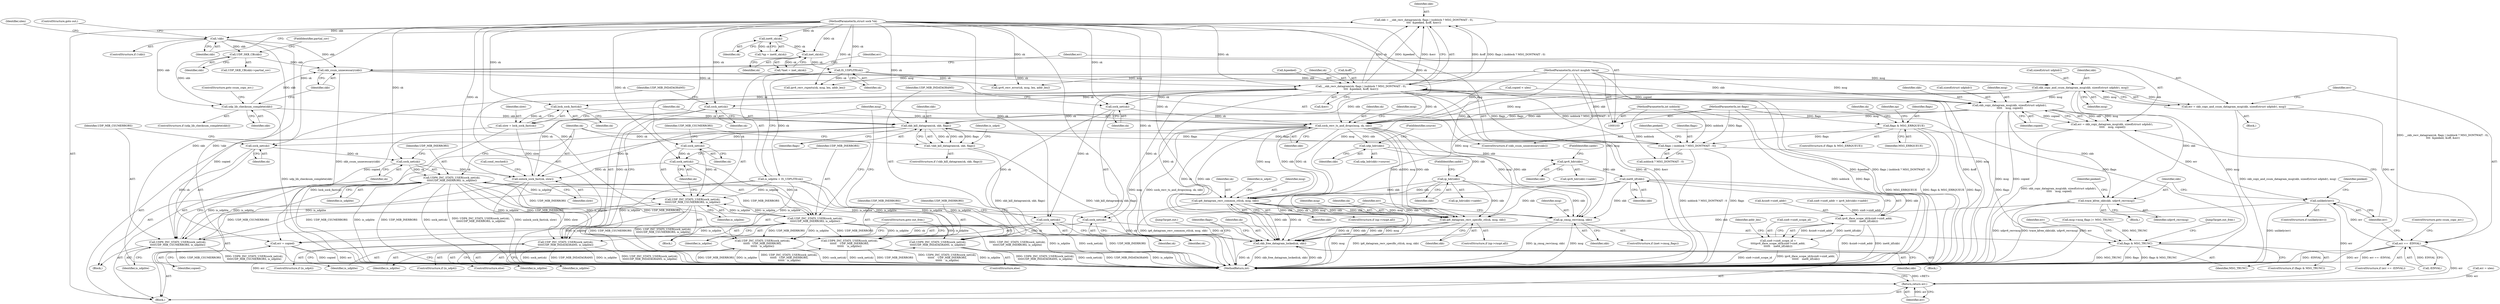 digraph "0_linux_197c949e7798fbf28cfadc69d9ca0c2abbf93191_0@API" {
"1000166" [label="(Call,skb = __skb_recv_datagram(sk, flags | (noblock ? MSG_DONTWAIT : 0),\n\t\t\t\t  &peeked, &off, &err))"];
"1000168" [label="(Call,__skb_recv_datagram(sk, flags | (noblock ? MSG_DONTWAIT : 0),\n\t\t\t\t  &peeked, &off, &err))"];
"1000466" [label="(Call,unlock_sock_fast(sk, slow))"];
"1000436" [label="(Call,skb_kill_datagram(sk, skb, flags))"];
"1000432" [label="(Call,lock_sock_fast(sk))"];
"1000104" [label="(MethodParameterIn,struct sock *sk)"];
"1000251" [label="(Call,skb_copy_and_csum_datagram_msg(skb, sizeof(struct udphdr), msg))"];
"1000237" [label="(Call,skb_csum_unnecessary(skb))"];
"1000183" [label="(Call,!skb)"];
"1000166" [label="(Call,skb = __skb_recv_datagram(sk, flags | (noblock ? MSG_DONTWAIT : 0),\n\t\t\t\t  &peeked, &off, &err))"];
"1000228" [label="(Call,UDP_SKB_CB(skb))"];
"1000233" [label="(Call,udp_lib_checksum_complete(skb))"];
"1000105" [label="(MethodParameterIn,struct msghdr *msg)"];
"1000170" [label="(Call,flags | (noblock ? MSG_DONTWAIT : 0))"];
"1000138" [label="(Call,flags & MSG_ERRQUEUE)"];
"1000108" [label="(MethodParameterIn,int flags)"];
"1000107" [label="(MethodParameterIn,int noblock)"];
"1000462" [label="(Call,sock_net(sk))"];
"1000457" [label="(Call,sock_net(sk))"];
"1000450" [label="(Call,sock_net(sk))"];
"1000445" [label="(Call,sock_net(sk))"];
"1000430" [label="(Call,slow = lock_sock_fast(sk))"];
"1000133" [label="(Call,IS_UDPLITE(sk))"];
"1000119" [label="(Call,inet_sk(sk))"];
"1000114" [label="(Call,inet6_sk(sk))"];
"1000241" [label="(Call,skb_copy_datagram_msg(skb, sizeof(struct udphdr),\n \t\t\t\t\t    msg, copied))"];
"1000239" [label="(Call,err = skb_copy_datagram_msg(skb, sizeof(struct udphdr),\n \t\t\t\t\t    msg, copied))"];
"1000263" [label="(Call,unlikely(err))"];
"1000427" [label="(Return,return err;)"];
"1000266" [label="(Call,trace_kfree_skb(skb, udpv6_recvmsg))"];
"1000423" [label="(Call,skb_free_datagram_locked(sk, skb))"];
"1000309" [label="(Call,sock_recv_ts_and_drops(msg, sk, skb))"];
"1000328" [label="(Call,udp_hdr(skb))"];
"1000341" [label="(Call,ip_hdr(skb))"];
"1000386" [label="(Call,ip6_datagram_recv_common_ctl(sk, msg, skb))"];
"1000397" [label="(Call,ip_cmsg_recv(msg, skb))"];
"1000408" [label="(Call,ip6_datagram_recv_specific_ctl(sk, msg, skb))"];
"1000360" [label="(Call,ipv6_hdr(skb))"];
"1000372" [label="(Call,inet6_iif(skb))"];
"1000367" [label="(Call,ipv6_iface_scope_id(&sin6->sin6_addr,\n\t\t\t\t\t\t    inet6_iif(skb)))"];
"1000363" [label="(Call,sin6->sin6_scope_id =\n\t\t\t\tipv6_iface_scope_id(&sin6->sin6_addr,\n\t\t\t\t\t\t    inet6_iif(skb)))"];
"1000412" [label="(Call,err = copied)"];
"1000249" [label="(Call,err = skb_copy_and_csum_datagram_msg(skb, sizeof(struct udphdr), msg))"];
"1000257" [label="(Call,err == -EINVAL)"];
"1000281" [label="(Call,sock_net(sk))"];
"1000280" [label="(Call,UDP_INC_STATS_USER(sock_net(sk),\n\t\t\t\t\t\t   UDP_MIB_INERRORS,\n\t\t\t\t\t\t   is_udplite))"];
"1000287" [label="(Call,sock_net(sk))"];
"1000286" [label="(Call,UDP6_INC_STATS_USER(sock_net(sk),\n\t\t\t\t\t\t    UDP_MIB_INERRORS,\n\t\t\t\t\t\t    is_udplite))"];
"1000299" [label="(Call,sock_net(sk))"];
"1000298" [label="(Call,UDP_INC_STATS_USER(sock_net(sk),\n\t\t\t\t\tUDP_MIB_INDATAGRAMS, is_udplite))"];
"1000305" [label="(Call,sock_net(sk))"];
"1000304" [label="(Call,UDP6_INC_STATS_USER(sock_net(sk),\n\t\t\t\t\tUDP_MIB_INDATAGRAMS, is_udplite))"];
"1000416" [label="(Call,flags & MSG_TRUNC)"];
"1000435" [label="(Call,!skb_kill_datagram(sk, skb, flags))"];
"1000444" [label="(Call,UDP_INC_STATS_USER(sock_net(sk),\n\t\t\t\t\tUDP_MIB_CSUMERRORS, is_udplite))"];
"1000449" [label="(Call,UDP_INC_STATS_USER(sock_net(sk),\n\t\t\t\t\tUDP_MIB_INERRORS, is_udplite))"];
"1000456" [label="(Call,UDP6_INC_STATS_USER(sock_net(sk),\n\t\t\t\t\tUDP_MIB_CSUMERRORS, is_udplite))"];
"1000461" [label="(Call,UDP6_INC_STATS_USER(sock_net(sk),\n\t\t\t\t\tUDP_MIB_INERRORS, is_udplite))"];
"1000104" [label="(MethodParameterIn,struct sock *sk)"];
"1000431" [label="(Identifier,slow)"];
"1000110" [label="(Block,)"];
"1000414" [label="(Identifier,copied)"];
"1000340" [label="(Call,ip_hdr(skb)->saddr)"];
"1000443" [label="(Block,)"];
"1000438" [label="(Identifier,skb)"];
"1000430" [label="(Call,slow = lock_sock_fast(sk))"];
"1000172" [label="(Call,noblock ? MSG_DONTWAIT : 0)"];
"1000435" [label="(Call,!skb_kill_datagram(sk, skb, flags))"];
"1000450" [label="(Call,sock_net(sk))"];
"1000281" [label="(Call,sock_net(sk))"];
"1000178" [label="(Call,&off)"];
"1000234" [label="(Identifier,skb)"];
"1000105" [label="(MethodParameterIn,struct msghdr *msg)"];
"1000180" [label="(Call,&err)"];
"1000251" [label="(Call,skb_copy_and_csum_datagram_msg(skb, sizeof(struct udphdr), msg))"];
"1000268" [label="(Identifier,udpv6_recvmsg)"];
"1000248" [label="(Block,)"];
"1000242" [label="(Identifier,skb)"];
"1000271" [label="(Identifier,peeked)"];
"1000131" [label="(Call,is_udplite = IS_UDPLITE(sk))"];
"1000176" [label="(Call,&peeked)"];
"1000137" [label="(ControlStructure,if (flags & MSG_ERRQUEUE))"];
"1000423" [label="(Call,skb_free_datagram_locked(sk, skb))"];
"1000469" [label="(Call,cond_resched())"];
"1000263" [label="(Call,unlikely(err))"];
"1000150" [label="(Identifier,np)"];
"1000419" [label="(Call,err = ulen)"];
"1000417" [label="(Identifier,flags)"];
"1000388" [label="(Identifier,msg)"];
"1000436" [label="(Call,skb_kill_datagram(sk, skb, flags))"];
"1000457" [label="(Call,sock_net(sk))"];
"1000397" [label="(Call,ip_cmsg_recv(msg, skb))"];
"1000458" [label="(Identifier,sk)"];
"1000253" [label="(Call,sizeof(struct udphdr))"];
"1000280" [label="(Call,UDP_INC_STATS_USER(sock_net(sk),\n\t\t\t\t\t\t   UDP_MIB_INERRORS,\n\t\t\t\t\t\t   is_udplite))"];
"1000355" [label="(Call,sin6->sin6_addr = ipv6_hdr(skb)->saddr)"];
"1000311" [label="(Identifier,sk)"];
"1000262" [label="(ControlStructure,if (unlikely(err)))"];
"1000256" [label="(ControlStructure,if (err == -EINVAL))"];
"1000285" [label="(ControlStructure,else)"];
"1000224" [label="(Call,copied < ulen)"];
"1000182" [label="(ControlStructure,if (!skb))"];
"1000246" [label="(Identifier,copied)"];
"1000387" [label="(Identifier,sk)"];
"1000447" [label="(Identifier,UDP_MIB_CSUMERRORS)"];
"1000243" [label="(Call,sizeof(struct udphdr))"];
"1000427" [label="(Return,return err;)"];
"1000361" [label="(Identifier,skb)"];
"1000367" [label="(Call,ipv6_iface_scope_id(&sin6->sin6_addr,\n\t\t\t\t\t\t    inet6_iif(skb)))"];
"1000368" [label="(Call,&sin6->sin6_addr)"];
"1000240" [label="(Identifier,err)"];
"1000463" [label="(Identifier,sk)"];
"1000309" [label="(Call,sock_recv_ts_and_drops(msg, sk, skb))"];
"1000446" [label="(Identifier,sk)"];
"1000362" [label="(FieldIdentifier,saddr)"];
"1000289" [label="(Identifier,UDP_MIB_INERRORS)"];
"1000449" [label="(Call,UDP_INC_STATS_USER(sock_net(sk),\n\t\t\t\t\tUDP_MIB_INERRORS, is_udplite))"];
"1000342" [label="(Identifier,skb)"];
"1000476" [label="(MethodReturn,int)"];
"1000467" [label="(Identifier,sk)"];
"1000360" [label="(Call,ipv6_hdr(skb))"];
"1000107" [label="(MethodParameterIn,int noblock)"];
"1000434" [label="(ControlStructure,if (!skb_kill_datagram(sk, skb, flags)))"];
"1000439" [label="(Identifier,flags)"];
"1000442" [label="(Identifier,is_udp4)"];
"1000372" [label="(Call,inet6_iif(skb))"];
"1000239" [label="(Call,err = skb_copy_datagram_msg(skb, sizeof(struct udphdr),\n \t\t\t\t\t    msg, copied))"];
"1000433" [label="(Identifier,sk)"];
"1000415" [label="(ControlStructure,if (flags & MSG_TRUNC))"];
"1000177" [label="(Identifier,peeked)"];
"1000359" [label="(Call,ipv6_hdr(skb)->saddr)"];
"1000168" [label="(Call,__skb_recv_datagram(sk, flags | (noblock ? MSG_DONTWAIT : 0),\n\t\t\t\t  &peeked, &off, &err))"];
"1000115" [label="(Identifier,sk)"];
"1000304" [label="(Call,UDP6_INC_STATS_USER(sock_net(sk),\n\t\t\t\t\tUDP_MIB_INDATAGRAMS, is_udplite))"];
"1000286" [label="(Call,UDP6_INC_STATS_USER(sock_net(sk),\n\t\t\t\t\t\t    UDP_MIB_INERRORS,\n\t\t\t\t\t\t    is_udplite))"];
"1000455" [label="(Block,)"];
"1000133" [label="(Call,IS_UDPLITE(sk))"];
"1000227" [label="(Call,UDP_SKB_CB(skb)->partial_cov)"];
"1000312" [label="(Identifier,skb)"];
"1000315" [label="(Identifier,msg)"];
"1000139" [label="(Identifier,flags)"];
"1000456" [label="(Call,UDP6_INC_STATS_USER(sock_net(sk),\n\t\t\t\t\tUDP_MIB_CSUMERRORS, is_udplite))"];
"1000267" [label="(Identifier,skb)"];
"1000408" [label="(Call,ip6_datagram_recv_specific_ctl(sk, msg, skb))"];
"1000108" [label="(MethodParameterIn,int flags)"];
"1000250" [label="(Identifier,err)"];
"1000432" [label="(Call,lock_sock_fast(sk))"];
"1000328" [label="(Call,udp_hdr(skb))"];
"1000327" [label="(Call,udp_hdr(skb)->source)"];
"1000278" [label="(ControlStructure,if (is_udp4))"];
"1000236" [label="(ControlStructure,if (skb_csum_unnecessary(skb)))"];
"1000228" [label="(Call,UDP_SKB_CB(skb))"];
"1000451" [label="(Identifier,sk)"];
"1000230" [label="(FieldIdentifier,partial_cov)"];
"1000187" [label="(Identifier,ulen)"];
"1000343" [label="(FieldIdentifier,saddr)"];
"1000411" [label="(Identifier,skb)"];
"1000233" [label="(Call,udp_lib_checksum_complete(skb))"];
"1000418" [label="(Identifier,MSG_TRUNC)"];
"1000294" [label="(Identifier,peeked)"];
"1000282" [label="(Identifier,sk)"];
"1000305" [label="(Call,sock_net(sk))"];
"1000363" [label="(Call,sin6->sin6_scope_id =\n\t\t\t\tipv6_iface_scope_id(&sin6->sin6_addr,\n\t\t\t\t\t\t    inet6_iif(skb)))"];
"1000232" [label="(ControlStructure,if (udp_lib_checksum_complete(skb)))"];
"1000112" [label="(Call,*np = inet6_sk(sk))"];
"1000380" [label="(ControlStructure,if (np->rxopt.all))"];
"1000140" [label="(Identifier,MSG_ERRQUEUE)"];
"1000245" [label="(Identifier,msg)"];
"1000171" [label="(Identifier,flags)"];
"1000266" [label="(Call,trace_kfree_skb(skb, udpv6_recvmsg))"];
"1000235" [label="(ControlStructure,goto csum_copy_err;)"];
"1000308" [label="(Identifier,is_udplite)"];
"1000238" [label="(Identifier,skb)"];
"1000420" [label="(Identifier,err)"];
"1000376" [label="(Identifier,addr_len)"];
"1000209" [label="(Call,msg->msg_flags |= MSG_TRUNC)"];
"1000261" [label="(ControlStructure,goto csum_copy_err;)"];
"1000465" [label="(Identifier,is_udplite)"];
"1000307" [label="(Identifier,UDP_MIB_INDATAGRAMS)"];
"1000249" [label="(Call,err = skb_copy_and_csum_datagram_msg(skb, sizeof(struct udphdr), msg))"];
"1000119" [label="(Call,inet_sk(sk))"];
"1000184" [label="(Identifier,skb)"];
"1000468" [label="(Identifier,slow)"];
"1000120" [label="(Identifier,sk)"];
"1000117" [label="(Call,*inet = inet_sk(sk))"];
"1000229" [label="(Identifier,skb)"];
"1000264" [label="(Identifier,err)"];
"1000410" [label="(Identifier,msg)"];
"1000426" [label="(JumpTarget,out:)"];
"1000166" [label="(Call,skb = __skb_recv_datagram(sk, flags | (noblock ? MSG_DONTWAIT : 0),\n\t\t\t\t  &peeked, &off, &err))"];
"1000398" [label="(Identifier,msg)"];
"1000341" [label="(Call,ip_hdr(skb))"];
"1000143" [label="(Identifier,sk)"];
"1000409" [label="(Identifier,sk)"];
"1000170" [label="(Call,flags | (noblock ? MSG_DONTWAIT : 0))"];
"1000389" [label="(Identifier,skb)"];
"1000300" [label="(Identifier,sk)"];
"1000416" [label="(Call,flags & MSG_TRUNC)"];
"1000258" [label="(Identifier,err)"];
"1000453" [label="(Identifier,is_udplite)"];
"1000283" [label="(Identifier,UDP_MIB_INERRORS)"];
"1000306" [label="(Identifier,sk)"];
"1000444" [label="(Call,UDP_INC_STATS_USER(sock_net(sk),\n\t\t\t\t\tUDP_MIB_CSUMERRORS, is_udplite))"];
"1000160" [label="(Call,ipv6_recv_rxpmtu(sk, msg, len, addr_len))"];
"1000138" [label="(Call,flags & MSG_ERRQUEUE)"];
"1000241" [label="(Call,skb_copy_datagram_msg(skb, sizeof(struct udphdr),\n \t\t\t\t\t    msg, copied))"];
"1000425" [label="(Identifier,skb)"];
"1000301" [label="(Identifier,UDP_MIB_INDATAGRAMS)"];
"1000428" [label="(Identifier,err)"];
"1000413" [label="(Identifier,err)"];
"1000185" [label="(ControlStructure,goto out;)"];
"1000464" [label="(Identifier,UDP_MIB_INERRORS)"];
"1000330" [label="(FieldIdentifier,source)"];
"1000354" [label="(Block,)"];
"1000393" [label="(ControlStructure,if (inet->cmsg_flags))"];
"1000288" [label="(Identifier,sk)"];
"1000183" [label="(Call,!skb)"];
"1000329" [label="(Identifier,skb)"];
"1000296" [label="(ControlStructure,if (is_udp4))"];
"1000290" [label="(Identifier,is_udplite)"];
"1000114" [label="(Call,inet6_sk(sk))"];
"1000255" [label="(Identifier,msg)"];
"1000373" [label="(Identifier,skb)"];
"1000462" [label="(Call,sock_net(sk))"];
"1000402" [label="(ControlStructure,if (np->rxopt.all))"];
"1000399" [label="(Identifier,skb)"];
"1000299" [label="(Call,sock_net(sk))"];
"1000459" [label="(Identifier,UDP_MIB_CSUMERRORS)"];
"1000291" [label="(ControlStructure,goto out_free;)"];
"1000310" [label="(Identifier,msg)"];
"1000265" [label="(Block,)"];
"1000298" [label="(Call,UDP_INC_STATS_USER(sock_net(sk),\n\t\t\t\t\tUDP_MIB_INDATAGRAMS, is_udplite))"];
"1000303" [label="(ControlStructure,else)"];
"1000424" [label="(Identifier,sk)"];
"1000412" [label="(Call,err = copied)"];
"1000169" [label="(Identifier,sk)"];
"1000259" [label="(Call,-EINVAL)"];
"1000437" [label="(Identifier,sk)"];
"1000386" [label="(Call,ip6_datagram_recv_common_ctl(sk, msg, skb))"];
"1000284" [label="(Identifier,is_udplite)"];
"1000452" [label="(Identifier,UDP_MIB_INERRORS)"];
"1000391" [label="(Identifier,is_udp4)"];
"1000466" [label="(Call,unlock_sock_fast(sk, slow))"];
"1000448" [label="(Identifier,is_udplite)"];
"1000237" [label="(Call,skb_csum_unnecessary(skb))"];
"1000142" [label="(Call,ipv6_recv_error(sk, msg, len, addr_len))"];
"1000460" [label="(Identifier,is_udplite)"];
"1000445" [label="(Call,sock_net(sk))"];
"1000252" [label="(Identifier,skb)"];
"1000302" [label="(Identifier,is_udplite)"];
"1000257" [label="(Call,err == -EINVAL)"];
"1000461" [label="(Call,UDP6_INC_STATS_USER(sock_net(sk),\n\t\t\t\t\tUDP_MIB_INERRORS, is_udplite))"];
"1000287" [label="(Call,sock_net(sk))"];
"1000167" [label="(Identifier,skb)"];
"1000364" [label="(Call,sin6->sin6_scope_id)"];
"1000134" [label="(Identifier,sk)"];
"1000422" [label="(JumpTarget,out_free:)"];
"1000166" -> "1000110"  [label="AST: "];
"1000166" -> "1000168"  [label="CFG: "];
"1000167" -> "1000166"  [label="AST: "];
"1000168" -> "1000166"  [label="AST: "];
"1000184" -> "1000166"  [label="CFG: "];
"1000166" -> "1000476"  [label="DDG: __skb_recv_datagram(sk, flags | (noblock ? MSG_DONTWAIT : 0),\n\t\t\t\t  &peeked, &off, &err)"];
"1000168" -> "1000166"  [label="DDG: &off"];
"1000168" -> "1000166"  [label="DDG: flags | (noblock ? MSG_DONTWAIT : 0)"];
"1000168" -> "1000166"  [label="DDG: sk"];
"1000168" -> "1000166"  [label="DDG: &peeked"];
"1000168" -> "1000166"  [label="DDG: &err"];
"1000166" -> "1000183"  [label="DDG: skb"];
"1000168" -> "1000180"  [label="CFG: "];
"1000169" -> "1000168"  [label="AST: "];
"1000170" -> "1000168"  [label="AST: "];
"1000176" -> "1000168"  [label="AST: "];
"1000178" -> "1000168"  [label="AST: "];
"1000180" -> "1000168"  [label="AST: "];
"1000168" -> "1000476"  [label="DDG: &off"];
"1000168" -> "1000476"  [label="DDG: sk"];
"1000168" -> "1000476"  [label="DDG: &err"];
"1000168" -> "1000476"  [label="DDG: &peeked"];
"1000168" -> "1000476"  [label="DDG: flags | (noblock ? MSG_DONTWAIT : 0)"];
"1000466" -> "1000168"  [label="DDG: sk"];
"1000133" -> "1000168"  [label="DDG: sk"];
"1000104" -> "1000168"  [label="DDG: sk"];
"1000170" -> "1000168"  [label="DDG: flags"];
"1000170" -> "1000168"  [label="DDG: noblock ? MSG_DONTWAIT : 0"];
"1000168" -> "1000281"  [label="DDG: sk"];
"1000168" -> "1000287"  [label="DDG: sk"];
"1000168" -> "1000299"  [label="DDG: sk"];
"1000168" -> "1000305"  [label="DDG: sk"];
"1000168" -> "1000309"  [label="DDG: sk"];
"1000168" -> "1000423"  [label="DDG: sk"];
"1000168" -> "1000432"  [label="DDG: sk"];
"1000466" -> "1000110"  [label="AST: "];
"1000466" -> "1000468"  [label="CFG: "];
"1000467" -> "1000466"  [label="AST: "];
"1000468" -> "1000466"  [label="AST: "];
"1000469" -> "1000466"  [label="CFG: "];
"1000466" -> "1000476"  [label="DDG: slow"];
"1000466" -> "1000476"  [label="DDG: unlock_sock_fast(sk, slow)"];
"1000436" -> "1000466"  [label="DDG: sk"];
"1000462" -> "1000466"  [label="DDG: sk"];
"1000450" -> "1000466"  [label="DDG: sk"];
"1000104" -> "1000466"  [label="DDG: sk"];
"1000430" -> "1000466"  [label="DDG: slow"];
"1000436" -> "1000435"  [label="AST: "];
"1000436" -> "1000439"  [label="CFG: "];
"1000437" -> "1000436"  [label="AST: "];
"1000438" -> "1000436"  [label="AST: "];
"1000439" -> "1000436"  [label="AST: "];
"1000435" -> "1000436"  [label="CFG: "];
"1000436" -> "1000170"  [label="DDG: flags"];
"1000436" -> "1000435"  [label="DDG: sk"];
"1000436" -> "1000435"  [label="DDG: skb"];
"1000436" -> "1000435"  [label="DDG: flags"];
"1000432" -> "1000436"  [label="DDG: sk"];
"1000104" -> "1000436"  [label="DDG: sk"];
"1000251" -> "1000436"  [label="DDG: skb"];
"1000233" -> "1000436"  [label="DDG: skb"];
"1000170" -> "1000436"  [label="DDG: flags"];
"1000108" -> "1000436"  [label="DDG: flags"];
"1000436" -> "1000445"  [label="DDG: sk"];
"1000436" -> "1000457"  [label="DDG: sk"];
"1000432" -> "1000430"  [label="AST: "];
"1000432" -> "1000433"  [label="CFG: "];
"1000433" -> "1000432"  [label="AST: "];
"1000430" -> "1000432"  [label="CFG: "];
"1000432" -> "1000430"  [label="DDG: sk"];
"1000104" -> "1000432"  [label="DDG: sk"];
"1000104" -> "1000103"  [label="AST: "];
"1000104" -> "1000476"  [label="DDG: sk"];
"1000104" -> "1000114"  [label="DDG: sk"];
"1000104" -> "1000119"  [label="DDG: sk"];
"1000104" -> "1000133"  [label="DDG: sk"];
"1000104" -> "1000142"  [label="DDG: sk"];
"1000104" -> "1000160"  [label="DDG: sk"];
"1000104" -> "1000281"  [label="DDG: sk"];
"1000104" -> "1000287"  [label="DDG: sk"];
"1000104" -> "1000299"  [label="DDG: sk"];
"1000104" -> "1000305"  [label="DDG: sk"];
"1000104" -> "1000309"  [label="DDG: sk"];
"1000104" -> "1000386"  [label="DDG: sk"];
"1000104" -> "1000408"  [label="DDG: sk"];
"1000104" -> "1000423"  [label="DDG: sk"];
"1000104" -> "1000445"  [label="DDG: sk"];
"1000104" -> "1000450"  [label="DDG: sk"];
"1000104" -> "1000457"  [label="DDG: sk"];
"1000104" -> "1000462"  [label="DDG: sk"];
"1000251" -> "1000249"  [label="AST: "];
"1000251" -> "1000255"  [label="CFG: "];
"1000252" -> "1000251"  [label="AST: "];
"1000253" -> "1000251"  [label="AST: "];
"1000255" -> "1000251"  [label="AST: "];
"1000249" -> "1000251"  [label="CFG: "];
"1000251" -> "1000476"  [label="DDG: msg"];
"1000251" -> "1000241"  [label="DDG: msg"];
"1000251" -> "1000249"  [label="DDG: skb"];
"1000251" -> "1000249"  [label="DDG: msg"];
"1000237" -> "1000251"  [label="DDG: skb"];
"1000105" -> "1000251"  [label="DDG: msg"];
"1000251" -> "1000266"  [label="DDG: skb"];
"1000251" -> "1000309"  [label="DDG: msg"];
"1000251" -> "1000309"  [label="DDG: skb"];
"1000237" -> "1000236"  [label="AST: "];
"1000237" -> "1000238"  [label="CFG: "];
"1000238" -> "1000237"  [label="AST: "];
"1000240" -> "1000237"  [label="CFG: "];
"1000250" -> "1000237"  [label="CFG: "];
"1000237" -> "1000476"  [label="DDG: skb_csum_unnecessary(skb)"];
"1000183" -> "1000237"  [label="DDG: skb"];
"1000228" -> "1000237"  [label="DDG: skb"];
"1000233" -> "1000237"  [label="DDG: skb"];
"1000237" -> "1000241"  [label="DDG: skb"];
"1000183" -> "1000182"  [label="AST: "];
"1000183" -> "1000184"  [label="CFG: "];
"1000184" -> "1000183"  [label="AST: "];
"1000185" -> "1000183"  [label="CFG: "];
"1000187" -> "1000183"  [label="CFG: "];
"1000183" -> "1000476"  [label="DDG: skb"];
"1000183" -> "1000476"  [label="DDG: !skb"];
"1000183" -> "1000228"  [label="DDG: skb"];
"1000183" -> "1000233"  [label="DDG: skb"];
"1000228" -> "1000227"  [label="AST: "];
"1000228" -> "1000229"  [label="CFG: "];
"1000229" -> "1000228"  [label="AST: "];
"1000230" -> "1000228"  [label="CFG: "];
"1000228" -> "1000233"  [label="DDG: skb"];
"1000233" -> "1000232"  [label="AST: "];
"1000233" -> "1000234"  [label="CFG: "];
"1000234" -> "1000233"  [label="AST: "];
"1000235" -> "1000233"  [label="CFG: "];
"1000238" -> "1000233"  [label="CFG: "];
"1000233" -> "1000476"  [label="DDG: udp_lib_checksum_complete(skb)"];
"1000105" -> "1000103"  [label="AST: "];
"1000105" -> "1000476"  [label="DDG: msg"];
"1000105" -> "1000142"  [label="DDG: msg"];
"1000105" -> "1000160"  [label="DDG: msg"];
"1000105" -> "1000241"  [label="DDG: msg"];
"1000105" -> "1000309"  [label="DDG: msg"];
"1000105" -> "1000386"  [label="DDG: msg"];
"1000105" -> "1000397"  [label="DDG: msg"];
"1000105" -> "1000408"  [label="DDG: msg"];
"1000170" -> "1000172"  [label="CFG: "];
"1000171" -> "1000170"  [label="AST: "];
"1000172" -> "1000170"  [label="AST: "];
"1000177" -> "1000170"  [label="CFG: "];
"1000170" -> "1000476"  [label="DDG: noblock ? MSG_DONTWAIT : 0"];
"1000170" -> "1000476"  [label="DDG: flags"];
"1000138" -> "1000170"  [label="DDG: flags"];
"1000108" -> "1000170"  [label="DDG: flags"];
"1000107" -> "1000170"  [label="DDG: noblock"];
"1000170" -> "1000416"  [label="DDG: flags"];
"1000138" -> "1000137"  [label="AST: "];
"1000138" -> "1000140"  [label="CFG: "];
"1000139" -> "1000138"  [label="AST: "];
"1000140" -> "1000138"  [label="AST: "];
"1000143" -> "1000138"  [label="CFG: "];
"1000150" -> "1000138"  [label="CFG: "];
"1000138" -> "1000476"  [label="DDG: flags"];
"1000138" -> "1000476"  [label="DDG: MSG_ERRQUEUE"];
"1000138" -> "1000476"  [label="DDG: flags & MSG_ERRQUEUE"];
"1000108" -> "1000138"  [label="DDG: flags"];
"1000108" -> "1000103"  [label="AST: "];
"1000108" -> "1000476"  [label="DDG: flags"];
"1000108" -> "1000416"  [label="DDG: flags"];
"1000107" -> "1000103"  [label="AST: "];
"1000107" -> "1000476"  [label="DDG: noblock"];
"1000107" -> "1000172"  [label="DDG: noblock"];
"1000462" -> "1000461"  [label="AST: "];
"1000462" -> "1000463"  [label="CFG: "];
"1000463" -> "1000462"  [label="AST: "];
"1000464" -> "1000462"  [label="CFG: "];
"1000462" -> "1000461"  [label="DDG: sk"];
"1000457" -> "1000462"  [label="DDG: sk"];
"1000457" -> "1000456"  [label="AST: "];
"1000457" -> "1000458"  [label="CFG: "];
"1000458" -> "1000457"  [label="AST: "];
"1000459" -> "1000457"  [label="CFG: "];
"1000457" -> "1000456"  [label="DDG: sk"];
"1000450" -> "1000449"  [label="AST: "];
"1000450" -> "1000451"  [label="CFG: "];
"1000451" -> "1000450"  [label="AST: "];
"1000452" -> "1000450"  [label="CFG: "];
"1000450" -> "1000449"  [label="DDG: sk"];
"1000445" -> "1000450"  [label="DDG: sk"];
"1000445" -> "1000444"  [label="AST: "];
"1000445" -> "1000446"  [label="CFG: "];
"1000446" -> "1000445"  [label="AST: "];
"1000447" -> "1000445"  [label="CFG: "];
"1000445" -> "1000444"  [label="DDG: sk"];
"1000430" -> "1000110"  [label="AST: "];
"1000431" -> "1000430"  [label="AST: "];
"1000437" -> "1000430"  [label="CFG: "];
"1000430" -> "1000476"  [label="DDG: lock_sock_fast(sk)"];
"1000133" -> "1000131"  [label="AST: "];
"1000133" -> "1000134"  [label="CFG: "];
"1000134" -> "1000133"  [label="AST: "];
"1000131" -> "1000133"  [label="CFG: "];
"1000133" -> "1000131"  [label="DDG: sk"];
"1000119" -> "1000133"  [label="DDG: sk"];
"1000133" -> "1000142"  [label="DDG: sk"];
"1000133" -> "1000160"  [label="DDG: sk"];
"1000119" -> "1000117"  [label="AST: "];
"1000119" -> "1000120"  [label="CFG: "];
"1000120" -> "1000119"  [label="AST: "];
"1000117" -> "1000119"  [label="CFG: "];
"1000119" -> "1000117"  [label="DDG: sk"];
"1000114" -> "1000119"  [label="DDG: sk"];
"1000114" -> "1000112"  [label="AST: "];
"1000114" -> "1000115"  [label="CFG: "];
"1000115" -> "1000114"  [label="AST: "];
"1000112" -> "1000114"  [label="CFG: "];
"1000114" -> "1000112"  [label="DDG: sk"];
"1000241" -> "1000239"  [label="AST: "];
"1000241" -> "1000246"  [label="CFG: "];
"1000242" -> "1000241"  [label="AST: "];
"1000243" -> "1000241"  [label="AST: "];
"1000245" -> "1000241"  [label="AST: "];
"1000246" -> "1000241"  [label="AST: "];
"1000239" -> "1000241"  [label="CFG: "];
"1000241" -> "1000476"  [label="DDG: msg"];
"1000241" -> "1000476"  [label="DDG: copied"];
"1000241" -> "1000239"  [label="DDG: skb"];
"1000241" -> "1000239"  [label="DDG: msg"];
"1000241" -> "1000239"  [label="DDG: copied"];
"1000224" -> "1000241"  [label="DDG: copied"];
"1000241" -> "1000266"  [label="DDG: skb"];
"1000241" -> "1000309"  [label="DDG: msg"];
"1000241" -> "1000309"  [label="DDG: skb"];
"1000241" -> "1000412"  [label="DDG: copied"];
"1000239" -> "1000236"  [label="AST: "];
"1000240" -> "1000239"  [label="AST: "];
"1000264" -> "1000239"  [label="CFG: "];
"1000239" -> "1000476"  [label="DDG: skb_copy_datagram_msg(skb, sizeof(struct udphdr),\n \t\t\t\t\t    msg, copied)"];
"1000239" -> "1000263"  [label="DDG: err"];
"1000263" -> "1000262"  [label="AST: "];
"1000263" -> "1000264"  [label="CFG: "];
"1000264" -> "1000263"  [label="AST: "];
"1000267" -> "1000263"  [label="CFG: "];
"1000294" -> "1000263"  [label="CFG: "];
"1000263" -> "1000476"  [label="DDG: err"];
"1000263" -> "1000476"  [label="DDG: unlikely(err)"];
"1000257" -> "1000263"  [label="DDG: err"];
"1000263" -> "1000427"  [label="DDG: err"];
"1000427" -> "1000110"  [label="AST: "];
"1000427" -> "1000428"  [label="CFG: "];
"1000428" -> "1000427"  [label="AST: "];
"1000476" -> "1000427"  [label="CFG: "];
"1000427" -> "1000476"  [label="DDG: <RET>"];
"1000428" -> "1000427"  [label="DDG: err"];
"1000419" -> "1000427"  [label="DDG: err"];
"1000257" -> "1000427"  [label="DDG: err"];
"1000412" -> "1000427"  [label="DDG: err"];
"1000266" -> "1000265"  [label="AST: "];
"1000266" -> "1000268"  [label="CFG: "];
"1000267" -> "1000266"  [label="AST: "];
"1000268" -> "1000266"  [label="AST: "];
"1000271" -> "1000266"  [label="CFG: "];
"1000266" -> "1000476"  [label="DDG: udpv6_recvmsg"];
"1000266" -> "1000476"  [label="DDG: trace_kfree_skb(skb, udpv6_recvmsg)"];
"1000266" -> "1000423"  [label="DDG: skb"];
"1000423" -> "1000110"  [label="AST: "];
"1000423" -> "1000425"  [label="CFG: "];
"1000424" -> "1000423"  [label="AST: "];
"1000425" -> "1000423"  [label="AST: "];
"1000426" -> "1000423"  [label="CFG: "];
"1000423" -> "1000476"  [label="DDG: skb_free_datagram_locked(sk, skb)"];
"1000423" -> "1000476"  [label="DDG: skb"];
"1000423" -> "1000476"  [label="DDG: sk"];
"1000281" -> "1000423"  [label="DDG: sk"];
"1000408" -> "1000423"  [label="DDG: sk"];
"1000408" -> "1000423"  [label="DDG: skb"];
"1000309" -> "1000423"  [label="DDG: sk"];
"1000309" -> "1000423"  [label="DDG: skb"];
"1000386" -> "1000423"  [label="DDG: sk"];
"1000386" -> "1000423"  [label="DDG: skb"];
"1000287" -> "1000423"  [label="DDG: sk"];
"1000372" -> "1000423"  [label="DDG: skb"];
"1000341" -> "1000423"  [label="DDG: skb"];
"1000397" -> "1000423"  [label="DDG: skb"];
"1000309" -> "1000110"  [label="AST: "];
"1000309" -> "1000312"  [label="CFG: "];
"1000310" -> "1000309"  [label="AST: "];
"1000311" -> "1000309"  [label="AST: "];
"1000312" -> "1000309"  [label="AST: "];
"1000315" -> "1000309"  [label="CFG: "];
"1000309" -> "1000476"  [label="DDG: msg"];
"1000309" -> "1000476"  [label="DDG: sock_recv_ts_and_drops(msg, sk, skb)"];
"1000305" -> "1000309"  [label="DDG: sk"];
"1000299" -> "1000309"  [label="DDG: sk"];
"1000309" -> "1000328"  [label="DDG: skb"];
"1000309" -> "1000386"  [label="DDG: sk"];
"1000309" -> "1000386"  [label="DDG: msg"];
"1000309" -> "1000386"  [label="DDG: skb"];
"1000309" -> "1000397"  [label="DDG: msg"];
"1000309" -> "1000397"  [label="DDG: skb"];
"1000309" -> "1000408"  [label="DDG: sk"];
"1000309" -> "1000408"  [label="DDG: msg"];
"1000309" -> "1000408"  [label="DDG: skb"];
"1000328" -> "1000327"  [label="AST: "];
"1000328" -> "1000329"  [label="CFG: "];
"1000329" -> "1000328"  [label="AST: "];
"1000330" -> "1000328"  [label="CFG: "];
"1000328" -> "1000341"  [label="DDG: skb"];
"1000328" -> "1000360"  [label="DDG: skb"];
"1000341" -> "1000340"  [label="AST: "];
"1000341" -> "1000342"  [label="CFG: "];
"1000342" -> "1000341"  [label="AST: "];
"1000343" -> "1000341"  [label="CFG: "];
"1000341" -> "1000386"  [label="DDG: skb"];
"1000341" -> "1000397"  [label="DDG: skb"];
"1000341" -> "1000408"  [label="DDG: skb"];
"1000386" -> "1000380"  [label="AST: "];
"1000386" -> "1000389"  [label="CFG: "];
"1000387" -> "1000386"  [label="AST: "];
"1000388" -> "1000386"  [label="AST: "];
"1000389" -> "1000386"  [label="AST: "];
"1000391" -> "1000386"  [label="CFG: "];
"1000386" -> "1000476"  [label="DDG: msg"];
"1000386" -> "1000476"  [label="DDG: ip6_datagram_recv_common_ctl(sk, msg, skb)"];
"1000372" -> "1000386"  [label="DDG: skb"];
"1000386" -> "1000397"  [label="DDG: msg"];
"1000386" -> "1000397"  [label="DDG: skb"];
"1000386" -> "1000408"  [label="DDG: sk"];
"1000386" -> "1000408"  [label="DDG: msg"];
"1000386" -> "1000408"  [label="DDG: skb"];
"1000397" -> "1000393"  [label="AST: "];
"1000397" -> "1000399"  [label="CFG: "];
"1000398" -> "1000397"  [label="AST: "];
"1000399" -> "1000397"  [label="AST: "];
"1000413" -> "1000397"  [label="CFG: "];
"1000397" -> "1000476"  [label="DDG: ip_cmsg_recv(msg, skb)"];
"1000397" -> "1000476"  [label="DDG: msg"];
"1000372" -> "1000397"  [label="DDG: skb"];
"1000408" -> "1000402"  [label="AST: "];
"1000408" -> "1000411"  [label="CFG: "];
"1000409" -> "1000408"  [label="AST: "];
"1000410" -> "1000408"  [label="AST: "];
"1000411" -> "1000408"  [label="AST: "];
"1000413" -> "1000408"  [label="CFG: "];
"1000408" -> "1000476"  [label="DDG: ip6_datagram_recv_specific_ctl(sk, msg, skb)"];
"1000408" -> "1000476"  [label="DDG: msg"];
"1000372" -> "1000408"  [label="DDG: skb"];
"1000360" -> "1000359"  [label="AST: "];
"1000360" -> "1000361"  [label="CFG: "];
"1000361" -> "1000360"  [label="AST: "];
"1000362" -> "1000360"  [label="CFG: "];
"1000360" -> "1000372"  [label="DDG: skb"];
"1000372" -> "1000367"  [label="AST: "];
"1000372" -> "1000373"  [label="CFG: "];
"1000373" -> "1000372"  [label="AST: "];
"1000367" -> "1000372"  [label="CFG: "];
"1000372" -> "1000367"  [label="DDG: skb"];
"1000367" -> "1000363"  [label="AST: "];
"1000368" -> "1000367"  [label="AST: "];
"1000363" -> "1000367"  [label="CFG: "];
"1000367" -> "1000476"  [label="DDG: &sin6->sin6_addr"];
"1000367" -> "1000476"  [label="DDG: inet6_iif(skb)"];
"1000367" -> "1000363"  [label="DDG: &sin6->sin6_addr"];
"1000367" -> "1000363"  [label="DDG: inet6_iif(skb)"];
"1000355" -> "1000367"  [label="DDG: sin6->sin6_addr"];
"1000363" -> "1000354"  [label="AST: "];
"1000364" -> "1000363"  [label="AST: "];
"1000376" -> "1000363"  [label="CFG: "];
"1000363" -> "1000476"  [label="DDG: sin6->sin6_scope_id"];
"1000363" -> "1000476"  [label="DDG: ipv6_iface_scope_id(&sin6->sin6_addr,\n\t\t\t\t\t\t    inet6_iif(skb))"];
"1000412" -> "1000110"  [label="AST: "];
"1000412" -> "1000414"  [label="CFG: "];
"1000413" -> "1000412"  [label="AST: "];
"1000414" -> "1000412"  [label="AST: "];
"1000417" -> "1000412"  [label="CFG: "];
"1000412" -> "1000476"  [label="DDG: copied"];
"1000412" -> "1000476"  [label="DDG: err"];
"1000224" -> "1000412"  [label="DDG: copied"];
"1000249" -> "1000248"  [label="AST: "];
"1000250" -> "1000249"  [label="AST: "];
"1000258" -> "1000249"  [label="CFG: "];
"1000249" -> "1000476"  [label="DDG: skb_copy_and_csum_datagram_msg(skb, sizeof(struct udphdr), msg)"];
"1000249" -> "1000257"  [label="DDG: err"];
"1000257" -> "1000256"  [label="AST: "];
"1000257" -> "1000259"  [label="CFG: "];
"1000258" -> "1000257"  [label="AST: "];
"1000259" -> "1000257"  [label="AST: "];
"1000261" -> "1000257"  [label="CFG: "];
"1000264" -> "1000257"  [label="CFG: "];
"1000257" -> "1000476"  [label="DDG: -EINVAL"];
"1000257" -> "1000476"  [label="DDG: err"];
"1000257" -> "1000476"  [label="DDG: err == -EINVAL"];
"1000259" -> "1000257"  [label="DDG: EINVAL"];
"1000281" -> "1000280"  [label="AST: "];
"1000281" -> "1000282"  [label="CFG: "];
"1000282" -> "1000281"  [label="AST: "];
"1000283" -> "1000281"  [label="CFG: "];
"1000281" -> "1000280"  [label="DDG: sk"];
"1000280" -> "1000278"  [label="AST: "];
"1000280" -> "1000284"  [label="CFG: "];
"1000283" -> "1000280"  [label="AST: "];
"1000284" -> "1000280"  [label="AST: "];
"1000291" -> "1000280"  [label="CFG: "];
"1000280" -> "1000476"  [label="DDG: is_udplite"];
"1000280" -> "1000476"  [label="DDG: UDP_INC_STATS_USER(sock_net(sk),\n\t\t\t\t\t\t   UDP_MIB_INERRORS,\n\t\t\t\t\t\t   is_udplite)"];
"1000280" -> "1000476"  [label="DDG: sock_net(sk)"];
"1000280" -> "1000476"  [label="DDG: UDP_MIB_INERRORS"];
"1000449" -> "1000280"  [label="DDG: UDP_MIB_INERRORS"];
"1000449" -> "1000280"  [label="DDG: is_udplite"];
"1000461" -> "1000280"  [label="DDG: UDP_MIB_INERRORS"];
"1000461" -> "1000280"  [label="DDG: is_udplite"];
"1000131" -> "1000280"  [label="DDG: is_udplite"];
"1000287" -> "1000286"  [label="AST: "];
"1000287" -> "1000288"  [label="CFG: "];
"1000288" -> "1000287"  [label="AST: "];
"1000289" -> "1000287"  [label="CFG: "];
"1000287" -> "1000286"  [label="DDG: sk"];
"1000286" -> "1000285"  [label="AST: "];
"1000286" -> "1000290"  [label="CFG: "];
"1000289" -> "1000286"  [label="AST: "];
"1000290" -> "1000286"  [label="AST: "];
"1000291" -> "1000286"  [label="CFG: "];
"1000286" -> "1000476"  [label="DDG: UDP6_INC_STATS_USER(sock_net(sk),\n\t\t\t\t\t\t    UDP_MIB_INERRORS,\n\t\t\t\t\t\t    is_udplite)"];
"1000286" -> "1000476"  [label="DDG: is_udplite"];
"1000286" -> "1000476"  [label="DDG: sock_net(sk)"];
"1000286" -> "1000476"  [label="DDG: UDP_MIB_INERRORS"];
"1000449" -> "1000286"  [label="DDG: UDP_MIB_INERRORS"];
"1000449" -> "1000286"  [label="DDG: is_udplite"];
"1000461" -> "1000286"  [label="DDG: UDP_MIB_INERRORS"];
"1000461" -> "1000286"  [label="DDG: is_udplite"];
"1000131" -> "1000286"  [label="DDG: is_udplite"];
"1000299" -> "1000298"  [label="AST: "];
"1000299" -> "1000300"  [label="CFG: "];
"1000300" -> "1000299"  [label="AST: "];
"1000301" -> "1000299"  [label="CFG: "];
"1000299" -> "1000298"  [label="DDG: sk"];
"1000298" -> "1000296"  [label="AST: "];
"1000298" -> "1000302"  [label="CFG: "];
"1000301" -> "1000298"  [label="AST: "];
"1000302" -> "1000298"  [label="AST: "];
"1000310" -> "1000298"  [label="CFG: "];
"1000298" -> "1000476"  [label="DDG: UDP_INC_STATS_USER(sock_net(sk),\n\t\t\t\t\tUDP_MIB_INDATAGRAMS, is_udplite)"];
"1000298" -> "1000476"  [label="DDG: sock_net(sk)"];
"1000298" -> "1000476"  [label="DDG: UDP_MIB_INDATAGRAMS"];
"1000298" -> "1000476"  [label="DDG: is_udplite"];
"1000461" -> "1000298"  [label="DDG: is_udplite"];
"1000131" -> "1000298"  [label="DDG: is_udplite"];
"1000449" -> "1000298"  [label="DDG: is_udplite"];
"1000305" -> "1000304"  [label="AST: "];
"1000305" -> "1000306"  [label="CFG: "];
"1000306" -> "1000305"  [label="AST: "];
"1000307" -> "1000305"  [label="CFG: "];
"1000305" -> "1000304"  [label="DDG: sk"];
"1000304" -> "1000303"  [label="AST: "];
"1000304" -> "1000308"  [label="CFG: "];
"1000307" -> "1000304"  [label="AST: "];
"1000308" -> "1000304"  [label="AST: "];
"1000310" -> "1000304"  [label="CFG: "];
"1000304" -> "1000476"  [label="DDG: UDP6_INC_STATS_USER(sock_net(sk),\n\t\t\t\t\tUDP_MIB_INDATAGRAMS, is_udplite)"];
"1000304" -> "1000476"  [label="DDG: sock_net(sk)"];
"1000304" -> "1000476"  [label="DDG: UDP_MIB_INDATAGRAMS"];
"1000304" -> "1000476"  [label="DDG: is_udplite"];
"1000461" -> "1000304"  [label="DDG: is_udplite"];
"1000131" -> "1000304"  [label="DDG: is_udplite"];
"1000449" -> "1000304"  [label="DDG: is_udplite"];
"1000416" -> "1000415"  [label="AST: "];
"1000416" -> "1000418"  [label="CFG: "];
"1000417" -> "1000416"  [label="AST: "];
"1000418" -> "1000416"  [label="AST: "];
"1000420" -> "1000416"  [label="CFG: "];
"1000422" -> "1000416"  [label="CFG: "];
"1000416" -> "1000476"  [label="DDG: flags & MSG_TRUNC"];
"1000416" -> "1000476"  [label="DDG: MSG_TRUNC"];
"1000416" -> "1000476"  [label="DDG: flags"];
"1000209" -> "1000416"  [label="DDG: MSG_TRUNC"];
"1000435" -> "1000434"  [label="AST: "];
"1000442" -> "1000435"  [label="CFG: "];
"1000467" -> "1000435"  [label="CFG: "];
"1000435" -> "1000476"  [label="DDG: skb_kill_datagram(sk, skb, flags)"];
"1000435" -> "1000476"  [label="DDG: !skb_kill_datagram(sk, skb, flags)"];
"1000444" -> "1000443"  [label="AST: "];
"1000444" -> "1000448"  [label="CFG: "];
"1000447" -> "1000444"  [label="AST: "];
"1000448" -> "1000444"  [label="AST: "];
"1000451" -> "1000444"  [label="CFG: "];
"1000444" -> "1000476"  [label="DDG: UDP_MIB_CSUMERRORS"];
"1000444" -> "1000476"  [label="DDG: UDP_INC_STATS_USER(sock_net(sk),\n\t\t\t\t\tUDP_MIB_CSUMERRORS, is_udplite)"];
"1000456" -> "1000444"  [label="DDG: UDP_MIB_CSUMERRORS"];
"1000461" -> "1000444"  [label="DDG: is_udplite"];
"1000131" -> "1000444"  [label="DDG: is_udplite"];
"1000449" -> "1000444"  [label="DDG: is_udplite"];
"1000444" -> "1000449"  [label="DDG: is_udplite"];
"1000444" -> "1000456"  [label="DDG: UDP_MIB_CSUMERRORS"];
"1000449" -> "1000443"  [label="AST: "];
"1000449" -> "1000453"  [label="CFG: "];
"1000452" -> "1000449"  [label="AST: "];
"1000453" -> "1000449"  [label="AST: "];
"1000467" -> "1000449"  [label="CFG: "];
"1000449" -> "1000476"  [label="DDG: sock_net(sk)"];
"1000449" -> "1000476"  [label="DDG: UDP_MIB_INERRORS"];
"1000449" -> "1000476"  [label="DDG: UDP_INC_STATS_USER(sock_net(sk),\n\t\t\t\t\tUDP_MIB_INERRORS, is_udplite)"];
"1000449" -> "1000476"  [label="DDG: is_udplite"];
"1000461" -> "1000449"  [label="DDG: UDP_MIB_INERRORS"];
"1000449" -> "1000456"  [label="DDG: is_udplite"];
"1000449" -> "1000461"  [label="DDG: UDP_MIB_INERRORS"];
"1000456" -> "1000455"  [label="AST: "];
"1000456" -> "1000460"  [label="CFG: "];
"1000459" -> "1000456"  [label="AST: "];
"1000460" -> "1000456"  [label="AST: "];
"1000463" -> "1000456"  [label="CFG: "];
"1000456" -> "1000476"  [label="DDG: UDP_MIB_CSUMERRORS"];
"1000456" -> "1000476"  [label="DDG: UDP6_INC_STATS_USER(sock_net(sk),\n\t\t\t\t\tUDP_MIB_CSUMERRORS, is_udplite)"];
"1000461" -> "1000456"  [label="DDG: is_udplite"];
"1000131" -> "1000456"  [label="DDG: is_udplite"];
"1000456" -> "1000461"  [label="DDG: is_udplite"];
"1000461" -> "1000455"  [label="AST: "];
"1000461" -> "1000465"  [label="CFG: "];
"1000464" -> "1000461"  [label="AST: "];
"1000465" -> "1000461"  [label="AST: "];
"1000467" -> "1000461"  [label="CFG: "];
"1000461" -> "1000476"  [label="DDG: UDP6_INC_STATS_USER(sock_net(sk),\n\t\t\t\t\tUDP_MIB_INERRORS, is_udplite)"];
"1000461" -> "1000476"  [label="DDG: is_udplite"];
"1000461" -> "1000476"  [label="DDG: UDP_MIB_INERRORS"];
"1000461" -> "1000476"  [label="DDG: sock_net(sk)"];
}
